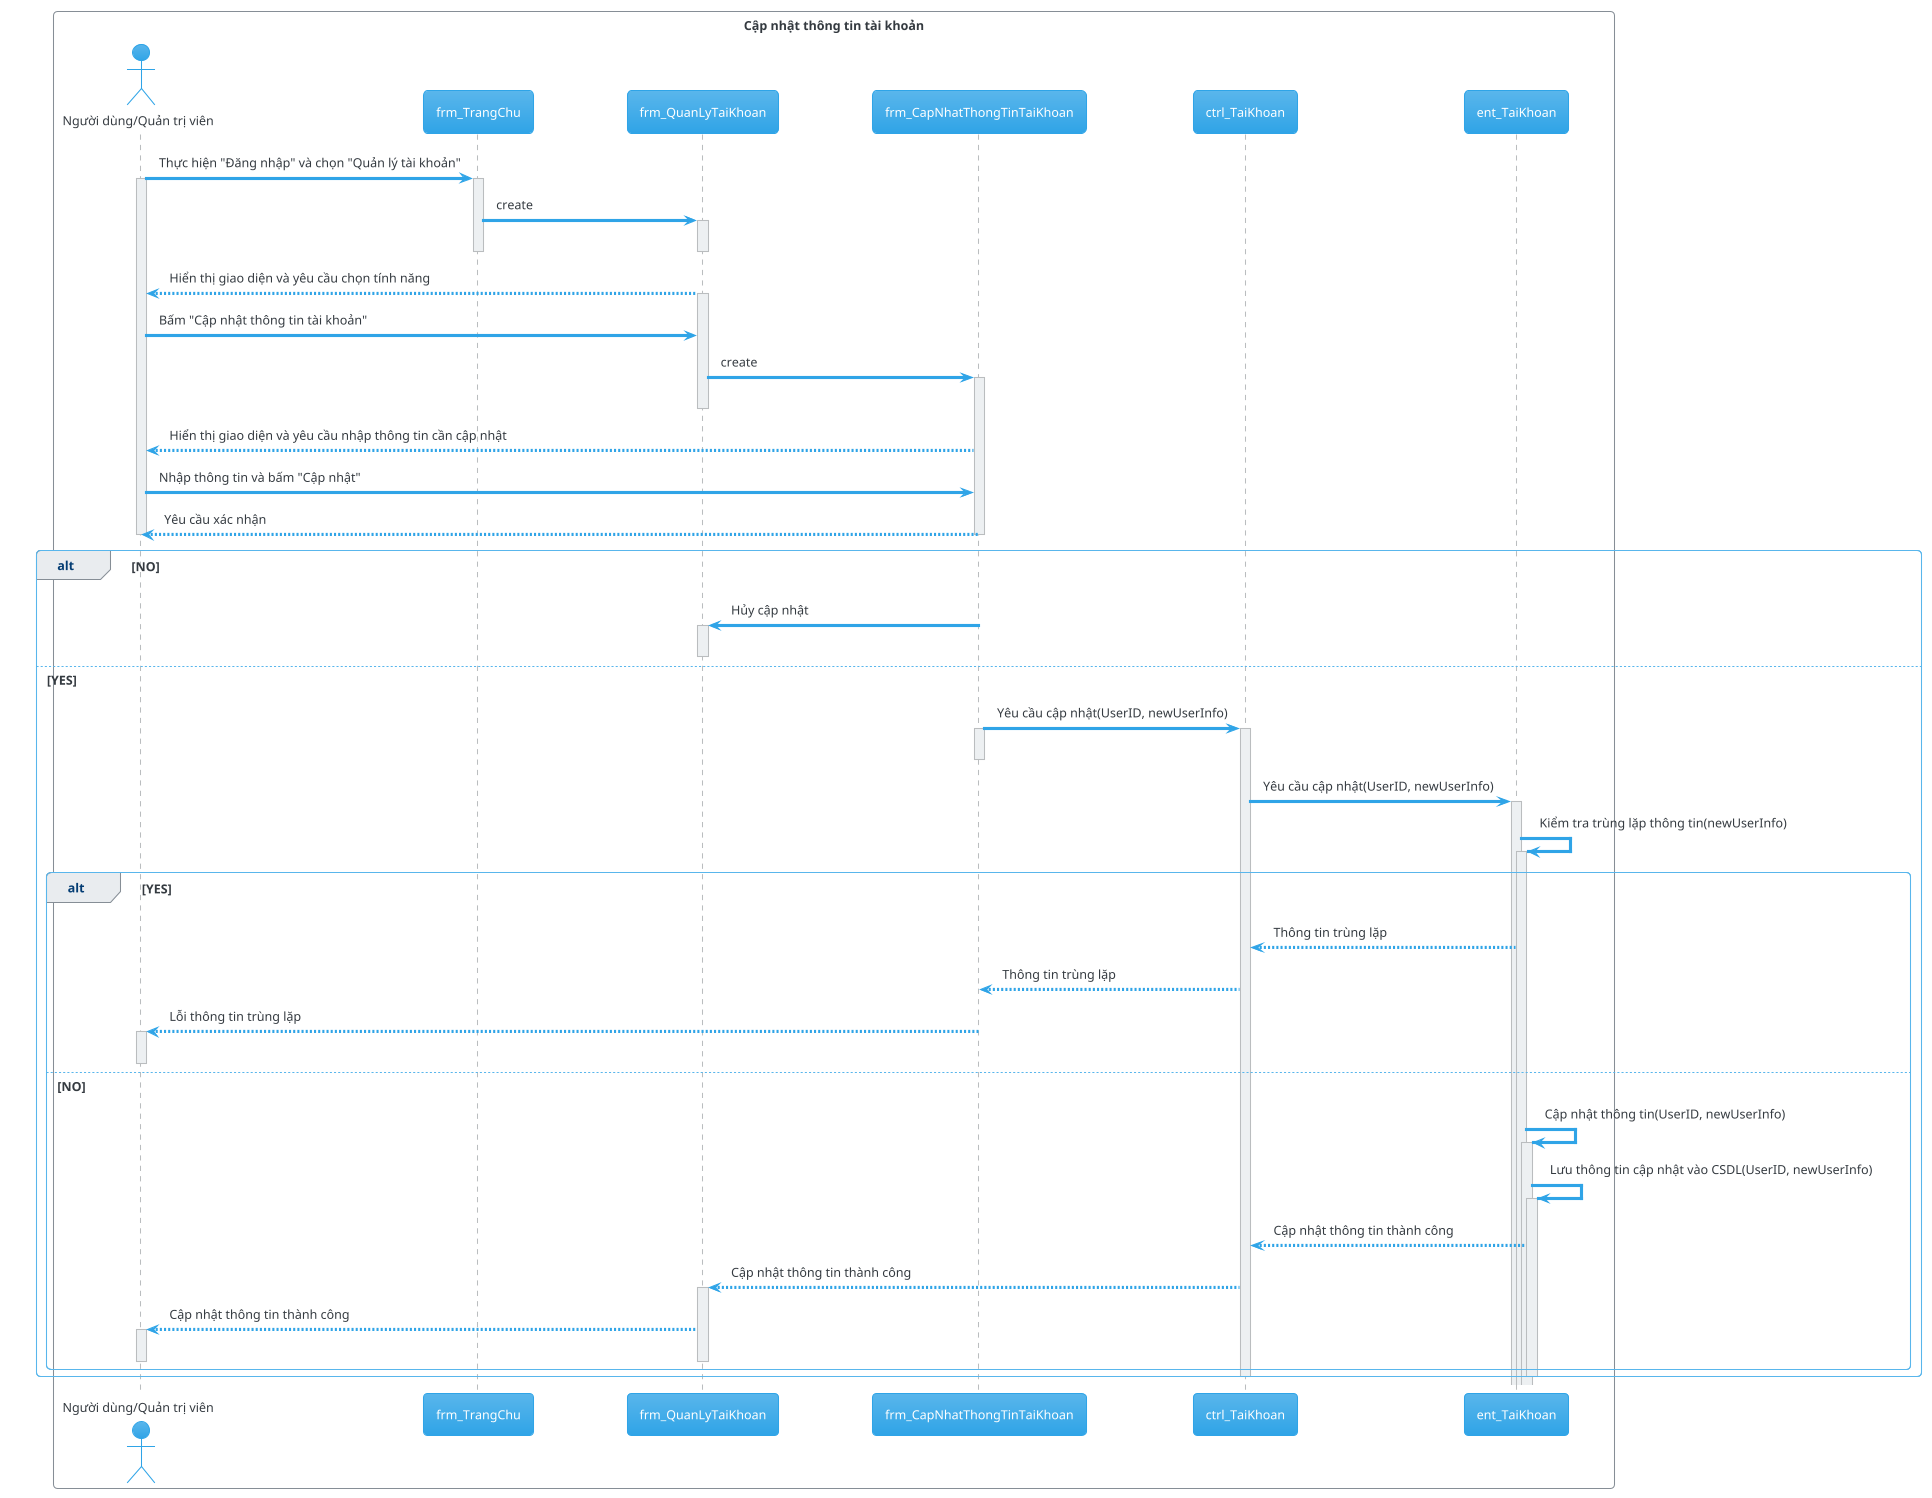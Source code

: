 @startuml
!theme cerulean

skinparam backgroundColor #FFFFFF

box "Cập nhật thông tin tài khoản" #White
	actor "Người dùng/Quản trị viên" as user
	participant frm_TrangChu as homepage
	participant frm_QuanLyTaiKhoan as account_management
	participant frm_CapNhatThongTinTaiKhoan as update_user
	participant ctrl_TaiKhoan as ctrl_user
	participant ent_TaiKhoan as ent_user

	user -> homepage: Thực hiện "Đăng nhập" và chọn "Quản lý tài khoản"
	
	activate user
	activate homepage

	homepage -> account_management: create
	activate account_management

	deactivate homepage

	deactivate account_management
	
	account_management --> user: Hiển thị giao diện và yêu cầu chọn tính năng

	activate account_management

	user -> account_management: Bấm "Cập nhật thông tin tài khoản"
	
	account_management -> update_user: create

	activate update_user

	deactivate account_management

	update_user --> user: Hiển thị giao diện và yêu cầu nhập thông tin cần cập nhật
	
	user -> update_user: Nhập thông tin và bấm "Cập nhật"

	update_user --> user: Yêu cầu xác nhận

	deactivate update_user

	deactivate user

	alt NO
		update_user -> account_management: Hủy cập nhật

		activate account_management
		deactivate account_management
	else YES
		update_user -> ctrl_user: Yêu cầu cập nhật(UserID, newUserInfo)

		activate update_user
		
		deactivate update_user

		activate ctrl_user

		ctrl_user -> ent_user: Yêu cầu cập nhật(UserID, newUserInfo)

		activate ent_user

		ent_user -> ent_user: Kiểm tra trùng lặp thông tin(newUserInfo)

		activate ent_user

		alt YES
			ent_user --> ctrl_user: Thông tin trùng lặp

			ctrl_user --> update_user: Thông tin trùng lặp

			update_user --> user: Lỗi thông tin trùng lặp

			activate user
			
			deactivate user
		else NO
			ent_user -> ent_user: Cập nhật thông tin(UserID, newUserInfo)

			activate ent_user

			ent_user -> ent_user: Lưu thông tin cập nhật vào CSDL(UserID, newUserInfo)

			activate ent_user

			ent_user --> ctrl_user: Cập nhật thông tin thành công

			ctrl_user --> account_management: Cập nhật thông tin thành công

			activate account_management

			account_management --> user: Cập nhật thông tin thành công

			activate user

			deactivate user

			deactivate account_management

		end

		deactivate ctrl_user

		deactivate ent_user
	end
end box

@enduml

